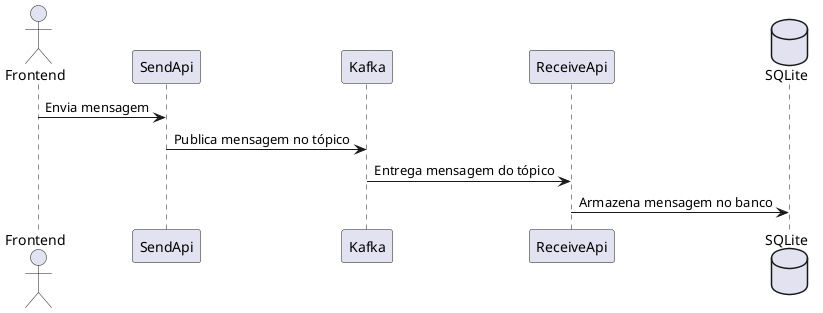 @startuml
actor Frontend
participant SendApi
participant Kafka
participant ReceiveApi
database SQLite

Frontend -> SendApi: Envia mensagem
SendApi -> Kafka: Publica mensagem no tópico
Kafka -> ReceiveApi: Entrega mensagem do tópico
ReceiveApi -> SQLite: Armazena mensagem no banco
@enduml
